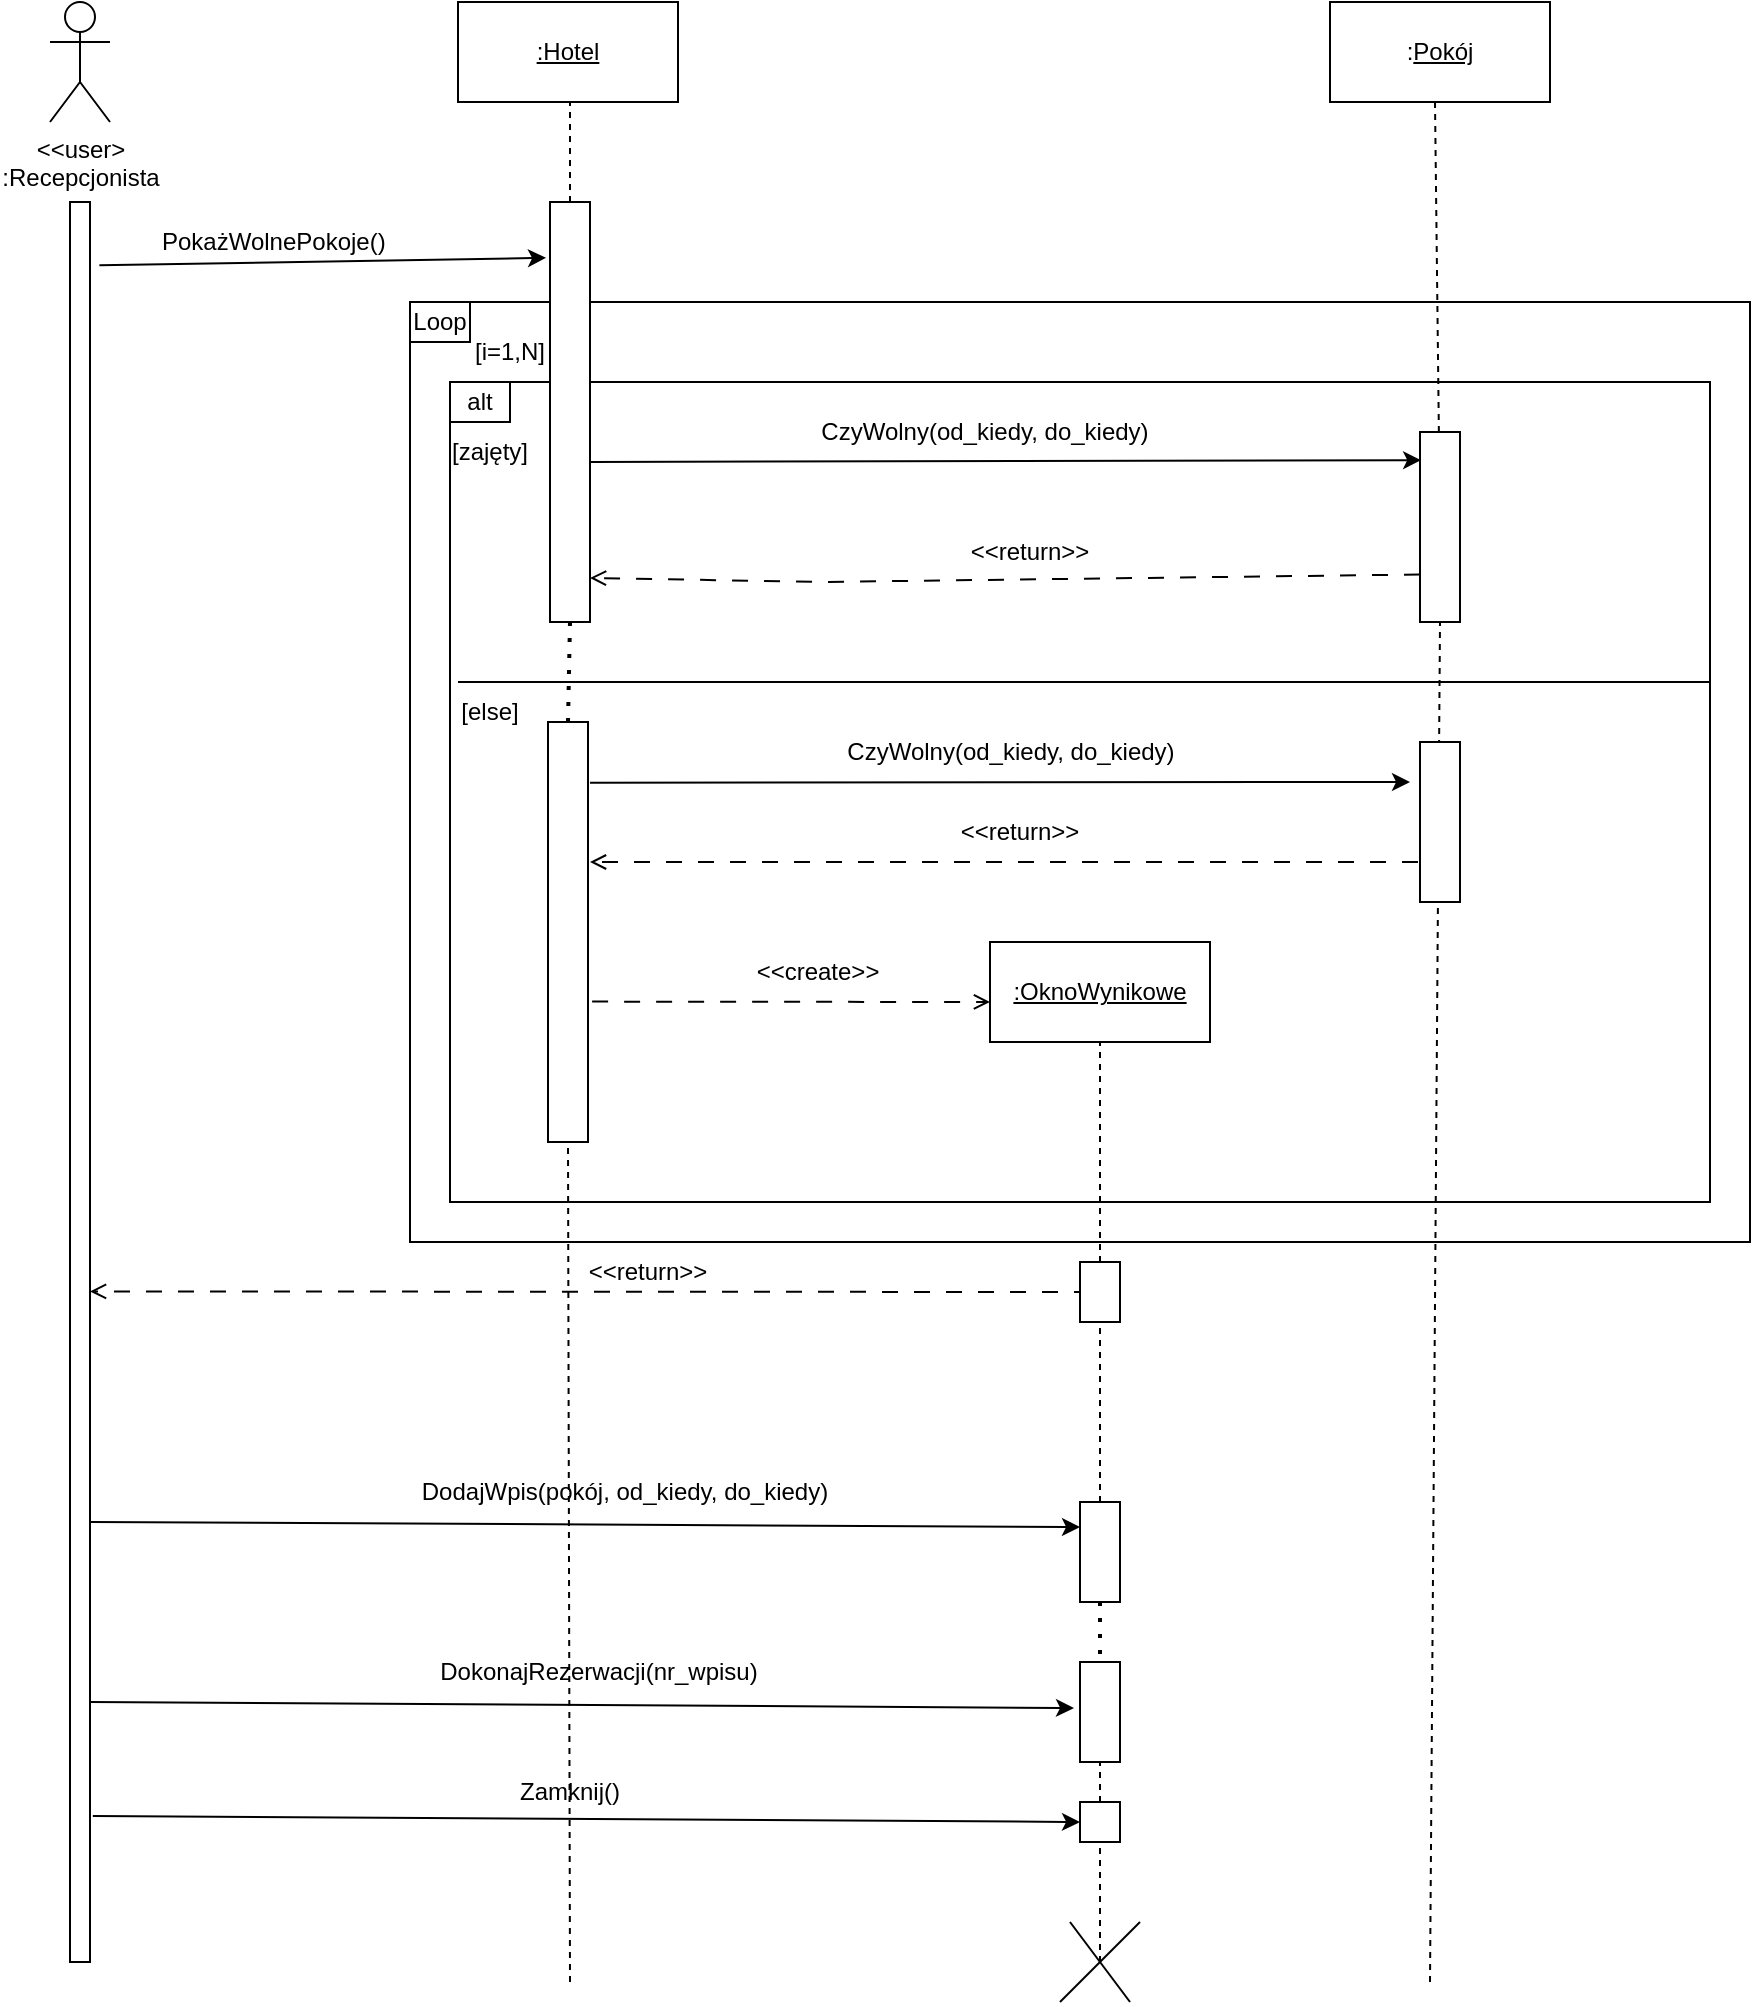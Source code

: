 <mxfile version="24.2.5" type="github">
  <diagram name="Strona-1" id="r81w2q7HeBC1rqVLQ3Sj">
    <mxGraphModel dx="1393" dy="758" grid="1" gridSize="10" guides="1" tooltips="1" connect="1" arrows="1" fold="1" page="1" pageScale="1" pageWidth="827" pageHeight="1169" math="0" shadow="0">
      <root>
        <mxCell id="0" />
        <mxCell id="1" parent="0" />
        <mxCell id="LGqJWmO-dP1u4PsUasXe-17" value="" style="rounded=0;whiteSpace=wrap;html=1;fillColor=none;" parent="1" vertex="1">
          <mxGeometry x="250" y="180" width="670" height="470" as="geometry" />
        </mxCell>
        <mxCell id="LGqJWmO-dP1u4PsUasXe-27" value="" style="rounded=0;whiteSpace=wrap;html=1;fillColor=none;" parent="1" vertex="1">
          <mxGeometry x="270" y="220" width="630" height="410" as="geometry" />
        </mxCell>
        <mxCell id="LGqJWmO-dP1u4PsUasXe-3" value="" style="html=1;whiteSpace=wrap;" parent="1" vertex="1">
          <mxGeometry x="80" y="130" width="10" height="880" as="geometry" />
        </mxCell>
        <mxCell id="LGqJWmO-dP1u4PsUasXe-6" value="&amp;lt;&amp;lt;user&amp;gt;&lt;br&gt;:Recepcjonista" style="shape=umlActor;verticalLabelPosition=bottom;verticalAlign=top;html=1;" parent="1" vertex="1">
          <mxGeometry x="70" y="30" width="30" height="60" as="geometry" />
        </mxCell>
        <mxCell id="LGqJWmO-dP1u4PsUasXe-7" value="" style="endArrow=classic;html=1;rounded=0;exitX=1.469;exitY=0.036;exitDx=0;exitDy=0;exitPerimeter=0;entryX=-0.1;entryY=0.133;entryDx=0;entryDy=0;entryPerimeter=0;" parent="1" source="LGqJWmO-dP1u4PsUasXe-3" target="LGqJWmO-dP1u4PsUasXe-38" edge="1">
          <mxGeometry width="50" height="50" relative="1" as="geometry">
            <mxPoint x="510" y="210" as="sourcePoint" />
            <mxPoint x="310" y="160" as="targetPoint" />
          </mxGeometry>
        </mxCell>
        <mxCell id="LGqJWmO-dP1u4PsUasXe-8" value="PokażWolnePokoje()" style="text;strokeColor=none;fillColor=none;align=left;verticalAlign=middle;spacingLeft=4;spacingRight=4;overflow=hidden;points=[[0,0.5],[1,0.5]];portConstraint=eastwest;rotatable=0;whiteSpace=wrap;html=1;" parent="1" vertex="1">
          <mxGeometry x="120" y="140" width="140" height="20" as="geometry" />
        </mxCell>
        <mxCell id="LGqJWmO-dP1u4PsUasXe-9" value="&lt;u&gt;:Hotel&lt;/u&gt;" style="html=1;whiteSpace=wrap;" parent="1" vertex="1">
          <mxGeometry x="274" y="30" width="110" height="50" as="geometry" />
        </mxCell>
        <mxCell id="LGqJWmO-dP1u4PsUasXe-10" value=":&lt;u&gt;Pokój&lt;/u&gt;" style="html=1;whiteSpace=wrap;" parent="1" vertex="1">
          <mxGeometry x="710" y="30" width="110" height="50" as="geometry" />
        </mxCell>
        <mxCell id="LGqJWmO-dP1u4PsUasXe-11" value="&lt;u&gt;:OknoWynikowe&lt;/u&gt;" style="html=1;whiteSpace=wrap;" parent="1" vertex="1">
          <mxGeometry x="540" y="500" width="110" height="50" as="geometry" />
        </mxCell>
        <mxCell id="LGqJWmO-dP1u4PsUasXe-12" value="" style="endArrow=none;dashed=1;html=1;rounded=0;entryX=0.5;entryY=1;entryDx=0;entryDy=0;" parent="1" source="LGqJWmO-dP1u4PsUasXe-38" edge="1">
          <mxGeometry width="50" height="50" relative="1" as="geometry">
            <mxPoint x="335" y="890.571" as="sourcePoint" />
            <mxPoint x="330" y="80" as="targetPoint" />
          </mxGeometry>
        </mxCell>
        <mxCell id="LGqJWmO-dP1u4PsUasXe-18" value="Loop" style="rounded=0;whiteSpace=wrap;html=1;fillColor=none;" parent="1" vertex="1">
          <mxGeometry x="250" y="180" width="30" height="20" as="geometry" />
        </mxCell>
        <mxCell id="LGqJWmO-dP1u4PsUasXe-19" value="[i=1,N]" style="text;html=1;align=center;verticalAlign=middle;whiteSpace=wrap;rounded=0;" parent="1" vertex="1">
          <mxGeometry x="270" y="190" width="60" height="30" as="geometry" />
        </mxCell>
        <mxCell id="LGqJWmO-dP1u4PsUasXe-20" value="" style="endArrow=classic;html=1;rounded=0;entryX=0.028;entryY=0.148;entryDx=0;entryDy=0;entryPerimeter=0;" parent="1" target="LGqJWmO-dP1u4PsUasXe-40" edge="1">
          <mxGeometry width="50" height="50" relative="1" as="geometry">
            <mxPoint x="340" y="260" as="sourcePoint" />
            <mxPoint x="751" y="251" as="targetPoint" />
          </mxGeometry>
        </mxCell>
        <mxCell id="LGqJWmO-dP1u4PsUasXe-25" value="" style="endArrow=open;html=1;rounded=0;dashed=1;dashPattern=8 8;endFill=0;exitX=0;exitY=0.75;exitDx=0;exitDy=0;entryX=1;entryY=0.895;entryDx=0;entryDy=0;entryPerimeter=0;" parent="1" source="LGqJWmO-dP1u4PsUasXe-40" target="LGqJWmO-dP1u4PsUasXe-38" edge="1">
          <mxGeometry width="50" height="50" relative="1" as="geometry">
            <mxPoint x="515.48" y="320" as="sourcePoint" />
            <mxPoint x="380" y="320" as="targetPoint" />
            <Array as="points">
              <mxPoint x="455.48" y="320" />
            </Array>
          </mxGeometry>
        </mxCell>
        <mxCell id="LGqJWmO-dP1u4PsUasXe-28" value="" style="endArrow=open;html=1;rounded=0;dashed=1;dashPattern=8 8;endFill=0;" parent="1" edge="1">
          <mxGeometry width="50" height="50" relative="1" as="geometry">
            <mxPoint x="770" y="460" as="sourcePoint" />
            <mxPoint x="340" y="460" as="targetPoint" />
          </mxGeometry>
        </mxCell>
        <mxCell id="LGqJWmO-dP1u4PsUasXe-29" value="" style="endArrow=classic;html=1;rounded=0;exitX=1.088;exitY=0.929;exitDx=0;exitDy=0;exitPerimeter=0;" parent="1" edge="1">
          <mxGeometry width="50" height="50" relative="1" as="geometry">
            <mxPoint x="340" y="420.34" as="sourcePoint" />
            <mxPoint x="750" y="420" as="targetPoint" />
            <Array as="points" />
          </mxGeometry>
        </mxCell>
        <mxCell id="LGqJWmO-dP1u4PsUasXe-30" value="alt" style="rounded=0;whiteSpace=wrap;html=1;fillColor=none;" parent="1" vertex="1">
          <mxGeometry x="270" y="220" width="30" height="20" as="geometry" />
        </mxCell>
        <mxCell id="LGqJWmO-dP1u4PsUasXe-31" value="" style="endArrow=none;html=1;rounded=0;exitX=0;exitY=0.5;exitDx=0;exitDy=0;" parent="1" edge="1">
          <mxGeometry width="50" height="50" relative="1" as="geometry">
            <mxPoint x="274" y="370" as="sourcePoint" />
            <mxPoint x="900" y="370" as="targetPoint" />
            <Array as="points">
              <mxPoint x="754" y="370" />
            </Array>
          </mxGeometry>
        </mxCell>
        <mxCell id="LGqJWmO-dP1u4PsUasXe-33" value="CzyWolny(od_kiedy, do_kiedy)" style="text;html=1;align=center;verticalAlign=middle;whiteSpace=wrap;rounded=0;" parent="1" vertex="1">
          <mxGeometry x="442.5" y="390" width="215" height="30" as="geometry" />
        </mxCell>
        <mxCell id="LGqJWmO-dP1u4PsUasXe-34" value="[zajęty]" style="text;html=1;align=center;verticalAlign=middle;whiteSpace=wrap;rounded=0;" parent="1" vertex="1">
          <mxGeometry x="260" y="240" width="60" height="30" as="geometry" />
        </mxCell>
        <mxCell id="LGqJWmO-dP1u4PsUasXe-35" value="[else]" style="text;html=1;align=center;verticalAlign=middle;whiteSpace=wrap;rounded=0;" parent="1" vertex="1">
          <mxGeometry x="260" y="370" width="60" height="30" as="geometry" />
        </mxCell>
        <mxCell id="LGqJWmO-dP1u4PsUasXe-37" value="&amp;lt;&amp;lt;create&amp;gt;&amp;gt;" style="text;html=1;align=center;verticalAlign=middle;whiteSpace=wrap;rounded=0;" parent="1" vertex="1">
          <mxGeometry x="424" y="500" width="60" height="30" as="geometry" />
        </mxCell>
        <mxCell id="LGqJWmO-dP1u4PsUasXe-43" value="" style="endArrow=none;dashed=1;html=1;rounded=0;entryX=0.5;entryY=1;entryDx=0;entryDy=0;" parent="1" source="LGqJWmO-dP1u4PsUasXe-40" edge="1">
          <mxGeometry width="50" height="50" relative="1" as="geometry">
            <mxPoint x="767.5" y="890.571" as="sourcePoint" />
            <mxPoint x="762.5" y="80" as="targetPoint" />
          </mxGeometry>
        </mxCell>
        <mxCell id="LGqJWmO-dP1u4PsUasXe-44" value="" style="endArrow=none;dashed=1;html=1;rounded=0;entryX=0.5;entryY=1;entryDx=0;entryDy=0;" parent="1" target="LGqJWmO-dP1u4PsUasXe-40" edge="1">
          <mxGeometry width="50" height="50" relative="1" as="geometry">
            <mxPoint x="760" y="1020" as="sourcePoint" />
            <mxPoint x="762.5" y="80" as="targetPoint" />
          </mxGeometry>
        </mxCell>
        <mxCell id="LGqJWmO-dP1u4PsUasXe-40" value="" style="rounded=0;whiteSpace=wrap;html=1;" parent="1" vertex="1">
          <mxGeometry x="755" y="245" width="20" height="95" as="geometry" />
        </mxCell>
        <mxCell id="LGqJWmO-dP1u4PsUasXe-47" value="" style="rounded=0;whiteSpace=wrap;html=1;" parent="1" vertex="1">
          <mxGeometry x="585" y="780" width="20" height="50" as="geometry" />
        </mxCell>
        <mxCell id="LGqJWmO-dP1u4PsUasXe-50" value="&amp;lt;&amp;lt;return&amp;gt;&amp;gt;" style="text;html=1;align=center;verticalAlign=middle;whiteSpace=wrap;rounded=0;" parent="1" vertex="1">
          <mxGeometry x="530" y="290" width="60" height="30" as="geometry" />
        </mxCell>
        <mxCell id="LGqJWmO-dP1u4PsUasXe-52" value="" style="endArrow=open;html=1;rounded=0;dashed=1;endFill=0;dashPattern=8 8;exitX=1.053;exitY=0.735;exitDx=0;exitDy=0;exitPerimeter=0;" parent="1" edge="1">
          <mxGeometry width="50" height="50" relative="1" as="geometry">
            <mxPoint x="341.06" y="529.8" as="sourcePoint" />
            <mxPoint x="540" y="530" as="targetPoint" />
          </mxGeometry>
        </mxCell>
        <mxCell id="LGqJWmO-dP1u4PsUasXe-54" value="" style="endArrow=none;dashed=1;html=1;rounded=0;entryX=0.5;entryY=1;entryDx=0;entryDy=0;exitX=0.5;exitY=0;exitDx=0;exitDy=0;" parent="1" source="qQyhj-kxyCGKHHI1-gOr-2" target="LGqJWmO-dP1u4PsUasXe-11" edge="1">
          <mxGeometry width="50" height="50" relative="1" as="geometry">
            <mxPoint x="600" y="1080" as="sourcePoint" />
            <mxPoint x="710" y="270" as="targetPoint" />
          </mxGeometry>
        </mxCell>
        <mxCell id="LGqJWmO-dP1u4PsUasXe-55" value="&amp;lt;&amp;lt;return&amp;gt;&amp;gt;" style="text;html=1;align=center;verticalAlign=middle;whiteSpace=wrap;rounded=0;" parent="1" vertex="1">
          <mxGeometry x="525" y="430" width="60" height="30" as="geometry" />
        </mxCell>
        <mxCell id="LGqJWmO-dP1u4PsUasXe-56" value="" style="rounded=0;whiteSpace=wrap;html=1;" parent="1" vertex="1">
          <mxGeometry x="755" y="400" width="20" height="80" as="geometry" />
        </mxCell>
        <mxCell id="LGqJWmO-dP1u4PsUasXe-38" value="" style="rounded=0;whiteSpace=wrap;html=1;" parent="1" vertex="1">
          <mxGeometry x="320" y="130" width="20" height="210" as="geometry" />
        </mxCell>
        <mxCell id="LGqJWmO-dP1u4PsUasXe-58" value="" style="endArrow=classic;html=1;rounded=0;entryX=0;entryY=0.25;entryDx=0;entryDy=0;exitX=1;exitY=0.75;exitDx=0;exitDy=0;" parent="1" source="LGqJWmO-dP1u4PsUasXe-3" target="LGqJWmO-dP1u4PsUasXe-47" edge="1">
          <mxGeometry width="50" height="50" relative="1" as="geometry">
            <mxPoint x="370" y="793" as="sourcePoint" />
            <mxPoint x="710" y="710" as="targetPoint" />
          </mxGeometry>
        </mxCell>
        <mxCell id="LGqJWmO-dP1u4PsUasXe-59" value="DodajWpis(pokój, od_kiedy, do_kiedy)" style="text;html=1;align=center;verticalAlign=middle;whiteSpace=wrap;rounded=0;" parent="1" vertex="1">
          <mxGeometry x="240" y="760" width="235" height="30" as="geometry" />
        </mxCell>
        <mxCell id="LGqJWmO-dP1u4PsUasXe-60" value="DokonajRezerwacji(nr_wpisu)" style="text;html=1;align=center;verticalAlign=middle;whiteSpace=wrap;rounded=0;" parent="1" vertex="1">
          <mxGeometry x="259" y="850" width="171" height="30" as="geometry" />
        </mxCell>
        <mxCell id="LGqJWmO-dP1u4PsUasXe-61" value="" style="rounded=0;whiteSpace=wrap;html=1;" parent="1" vertex="1">
          <mxGeometry x="319" y="390" width="20" height="210" as="geometry" />
        </mxCell>
        <mxCell id="LGqJWmO-dP1u4PsUasXe-62" value="" style="endArrow=classic;html=1;rounded=0;exitX=1.3;exitY=0.857;exitDx=0;exitDy=0;exitPerimeter=0;entryX=0;entryY=0.25;entryDx=0;entryDy=0;" parent="1" edge="1">
          <mxGeometry width="50" height="50" relative="1" as="geometry">
            <mxPoint x="90" y="880" as="sourcePoint" />
            <mxPoint x="582" y="883" as="targetPoint" />
          </mxGeometry>
        </mxCell>
        <mxCell id="LGqJWmO-dP1u4PsUasXe-63" value="" style="endArrow=none;dashed=1;html=1;dashPattern=1 3;strokeWidth=2;rounded=0;exitX=0.5;exitY=1;exitDx=0;exitDy=0;entryX=0.5;entryY=0;entryDx=0;entryDy=0;" parent="1" source="LGqJWmO-dP1u4PsUasXe-47" target="LGqJWmO-dP1u4PsUasXe-64" edge="1">
          <mxGeometry width="50" height="50" relative="1" as="geometry">
            <mxPoint x="590" y="760" as="sourcePoint" />
            <mxPoint x="600" y="850" as="targetPoint" />
          </mxGeometry>
        </mxCell>
        <mxCell id="LGqJWmO-dP1u4PsUasXe-64" value="" style="rounded=0;whiteSpace=wrap;html=1;" parent="1" vertex="1">
          <mxGeometry x="585" y="860" width="20" height="50" as="geometry" />
        </mxCell>
        <mxCell id="LGqJWmO-dP1u4PsUasXe-65" value="CzyWolny(od_kiedy, do_kiedy)" style="text;html=1;align=center;verticalAlign=middle;whiteSpace=wrap;rounded=0;" parent="1" vertex="1">
          <mxGeometry x="430" y="230" width="215" height="30" as="geometry" />
        </mxCell>
        <mxCell id="LGqJWmO-dP1u4PsUasXe-66" value="" style="endArrow=none;dashed=1;html=1;dashPattern=1 3;strokeWidth=2;rounded=0;entryX=0.5;entryY=1;entryDx=0;entryDy=0;exitX=0.5;exitY=0;exitDx=0;exitDy=0;" parent="1" source="LGqJWmO-dP1u4PsUasXe-61" target="LGqJWmO-dP1u4PsUasXe-38" edge="1">
          <mxGeometry width="50" height="50" relative="1" as="geometry">
            <mxPoint x="520" y="520" as="sourcePoint" />
            <mxPoint x="570" y="470" as="targetPoint" />
          </mxGeometry>
        </mxCell>
        <mxCell id="LGqJWmO-dP1u4PsUasXe-67" value="" style="rounded=0;whiteSpace=wrap;html=1;" parent="1" vertex="1">
          <mxGeometry x="585" y="930" width="20" height="20" as="geometry" />
        </mxCell>
        <mxCell id="LGqJWmO-dP1u4PsUasXe-68" value="" style="endArrow=none;dashed=1;html=1;rounded=0;entryX=0.5;entryY=1;entryDx=0;entryDy=0;exitX=0.5;exitY=0;exitDx=0;exitDy=0;" parent="1" source="LGqJWmO-dP1u4PsUasXe-67" target="LGqJWmO-dP1u4PsUasXe-64" edge="1">
          <mxGeometry width="50" height="50" relative="1" as="geometry">
            <mxPoint x="550" y="850" as="sourcePoint" />
            <mxPoint x="600" y="800" as="targetPoint" />
          </mxGeometry>
        </mxCell>
        <mxCell id="LGqJWmO-dP1u4PsUasXe-69" value="" style="endArrow=classic;html=1;rounded=0;exitX=1.141;exitY=0.917;exitDx=0;exitDy=0;exitPerimeter=0;entryX=0;entryY=0.5;entryDx=0;entryDy=0;" parent="1" source="LGqJWmO-dP1u4PsUasXe-3" target="LGqJWmO-dP1u4PsUasXe-67" edge="1">
          <mxGeometry width="50" height="50" relative="1" as="geometry">
            <mxPoint x="350" y="880" as="sourcePoint" />
            <mxPoint x="400" y="830" as="targetPoint" />
          </mxGeometry>
        </mxCell>
        <mxCell id="LGqJWmO-dP1u4PsUasXe-70" value="Zamknij()" style="text;html=1;align=center;verticalAlign=middle;whiteSpace=wrap;rounded=0;" parent="1" vertex="1">
          <mxGeometry x="300" y="910" width="60" height="30" as="geometry" />
        </mxCell>
        <mxCell id="LGqJWmO-dP1u4PsUasXe-71" value="" style="endArrow=none;dashed=1;html=1;rounded=0;entryX=0.5;entryY=1;entryDx=0;entryDy=0;" parent="1" target="LGqJWmO-dP1u4PsUasXe-67" edge="1">
          <mxGeometry width="50" height="50" relative="1" as="geometry">
            <mxPoint x="595" y="1010" as="sourcePoint" />
            <mxPoint x="400" y="830" as="targetPoint" />
          </mxGeometry>
        </mxCell>
        <mxCell id="LGqJWmO-dP1u4PsUasXe-72" value="" style="endArrow=none;html=1;rounded=0;" parent="1" edge="1">
          <mxGeometry width="50" height="50" relative="1" as="geometry">
            <mxPoint x="575" y="1030" as="sourcePoint" />
            <mxPoint x="615" y="990" as="targetPoint" />
          </mxGeometry>
        </mxCell>
        <mxCell id="LGqJWmO-dP1u4PsUasXe-73" value="" style="endArrow=none;html=1;rounded=0;" parent="1" edge="1">
          <mxGeometry width="50" height="50" relative="1" as="geometry">
            <mxPoint x="580" y="990" as="sourcePoint" />
            <mxPoint x="610" y="1030" as="targetPoint" />
          </mxGeometry>
        </mxCell>
        <mxCell id="LGqJWmO-dP1u4PsUasXe-74" value="" style="endArrow=none;dashed=1;html=1;rounded=0;entryX=0.5;entryY=1;entryDx=0;entryDy=0;" parent="1" target="LGqJWmO-dP1u4PsUasXe-61" edge="1">
          <mxGeometry width="50" height="50" relative="1" as="geometry">
            <mxPoint x="330" y="1020" as="sourcePoint" />
            <mxPoint x="530" y="660" as="targetPoint" />
          </mxGeometry>
        </mxCell>
        <mxCell id="qQyhj-kxyCGKHHI1-gOr-1" value="" style="endArrow=open;html=1;rounded=0;entryX=1;entryY=0.619;entryDx=0;entryDy=0;entryPerimeter=0;dashed=1;dashPattern=8 8;endFill=0;" edge="1" parent="1" target="LGqJWmO-dP1u4PsUasXe-3">
          <mxGeometry width="50" height="50" relative="1" as="geometry">
            <mxPoint x="590" y="675" as="sourcePoint" />
            <mxPoint x="550" y="620" as="targetPoint" />
          </mxGeometry>
        </mxCell>
        <mxCell id="qQyhj-kxyCGKHHI1-gOr-3" value="" style="endArrow=none;dashed=1;html=1;rounded=0;entryX=0.5;entryY=1;entryDx=0;entryDy=0;exitX=0.5;exitY=0;exitDx=0;exitDy=0;" edge="1" parent="1" source="LGqJWmO-dP1u4PsUasXe-47" target="qQyhj-kxyCGKHHI1-gOr-2">
          <mxGeometry width="50" height="50" relative="1" as="geometry">
            <mxPoint x="595" y="780" as="sourcePoint" />
            <mxPoint x="595" y="550" as="targetPoint" />
          </mxGeometry>
        </mxCell>
        <mxCell id="qQyhj-kxyCGKHHI1-gOr-2" value="" style="rounded=0;whiteSpace=wrap;html=1;" vertex="1" parent="1">
          <mxGeometry x="585" y="660" width="20" height="30" as="geometry" />
        </mxCell>
        <mxCell id="qQyhj-kxyCGKHHI1-gOr-4" value="&amp;lt;&amp;lt;return&amp;gt;&amp;gt;" style="text;html=1;align=center;verticalAlign=middle;whiteSpace=wrap;rounded=0;" vertex="1" parent="1">
          <mxGeometry x="339" y="650" width="60" height="30" as="geometry" />
        </mxCell>
      </root>
    </mxGraphModel>
  </diagram>
</mxfile>
